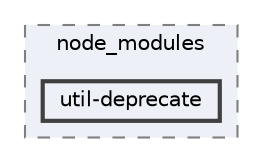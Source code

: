 digraph "pkiclassroomrescheduler/src/main/frontend/node_modules/util-deprecate"
{
 // LATEX_PDF_SIZE
  bgcolor="transparent";
  edge [fontname=Helvetica,fontsize=10,labelfontname=Helvetica,labelfontsize=10];
  node [fontname=Helvetica,fontsize=10,shape=box,height=0.2,width=0.4];
  compound=true
  subgraph clusterdir_72953eda66ccb3a2722c28e1c3e6c23b {
    graph [ bgcolor="#edf0f7", pencolor="grey50", label="node_modules", fontname=Helvetica,fontsize=10 style="filled,dashed", URL="dir_72953eda66ccb3a2722c28e1c3e6c23b.html",tooltip=""]
  dir_b009d71bdbcd94a7574585361b5f33c2 [label="util-deprecate", fillcolor="#edf0f7", color="grey25", style="filled,bold", URL="dir_b009d71bdbcd94a7574585361b5f33c2.html",tooltip=""];
  }
}
